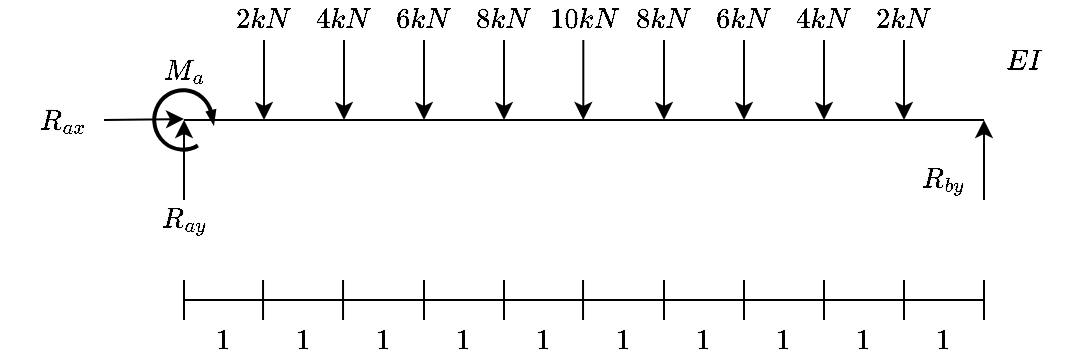 <mxfile version="15.4.1" type="device"><diagram id="FiKtef2zZlHdwufVhvLE" name="Page-1"><mxGraphModel dx="460" dy="723" grid="1" gridSize="10" guides="1" tooltips="1" connect="1" arrows="1" fold="1" page="1" pageScale="1" pageWidth="850" pageHeight="1100" math="1" shadow="0"><root><mxCell id="0"/><mxCell id="1" parent="0"/><mxCell id="oLorahuEdtdyb5DKPjhA-51" value="" style="endArrow=none;html=1;startArrow=none;" parent="1" edge="1"><mxGeometry width="50" height="50" relative="1" as="geometry"><mxPoint x="160" y="320" as="sourcePoint"/><mxPoint x="560" y="320" as="targetPoint"/></mxGeometry></mxCell><mxCell id="oLorahuEdtdyb5DKPjhA-52" value="" style="endArrow=classic;html=1;" parent="1" edge="1"><mxGeometry width="50" height="50" relative="1" as="geometry"><mxPoint x="120" y="320" as="sourcePoint"/><mxPoint x="160" y="319.5" as="targetPoint"/></mxGeometry></mxCell><mxCell id="oLorahuEdtdyb5DKPjhA-54" value="&lt;div&gt;$$R_{ay}$$&lt;/div&gt;" style="text;html=1;strokeColor=none;fillColor=none;align=center;verticalAlign=middle;whiteSpace=wrap;rounded=0;" parent="1" vertex="1"><mxGeometry x="140" y="360" width="40" height="20" as="geometry"/></mxCell><mxCell id="oLorahuEdtdyb5DKPjhA-56" value="$$EI$$" style="text;html=1;strokeColor=none;fillColor=none;align=center;verticalAlign=middle;whiteSpace=wrap;rounded=0;" parent="1" vertex="1"><mxGeometry x="560" y="280" width="40" height="20" as="geometry"/></mxCell><mxCell id="oLorahuEdtdyb5DKPjhA-57" value="" style="group" parent="1" vertex="1" connectable="0"><mxGeometry x="160" y="400" width="400" height="40" as="geometry"/></mxCell><mxCell id="oLorahuEdtdyb5DKPjhA-58" value="" style="endArrow=none;html=1;" parent="oLorahuEdtdyb5DKPjhA-57" edge="1"><mxGeometry width="50" height="50" relative="1" as="geometry"><mxPoint y="10" as="sourcePoint"/><mxPoint x="400" y="10" as="targetPoint"/></mxGeometry></mxCell><mxCell id="oLorahuEdtdyb5DKPjhA-59" value="" style="endArrow=none;html=1;" parent="oLorahuEdtdyb5DKPjhA-57" edge="1"><mxGeometry width="50" height="50" relative="1" as="geometry"><mxPoint y="20" as="sourcePoint"/><mxPoint as="targetPoint"/></mxGeometry></mxCell><mxCell id="oLorahuEdtdyb5DKPjhA-60" value="" style="endArrow=none;html=1;" parent="oLorahuEdtdyb5DKPjhA-57" edge="1"><mxGeometry width="50" height="50" relative="1" as="geometry"><mxPoint x="39.52" y="20" as="sourcePoint"/><mxPoint x="39.52" as="targetPoint"/></mxGeometry></mxCell><mxCell id="oLorahuEdtdyb5DKPjhA-61" value="" style="endArrow=none;html=1;" parent="oLorahuEdtdyb5DKPjhA-57" edge="1"><mxGeometry width="50" height="50" relative="1" as="geometry"><mxPoint x="79.52" y="20" as="sourcePoint"/><mxPoint x="79.52" as="targetPoint"/></mxGeometry></mxCell><mxCell id="oLorahuEdtdyb5DKPjhA-62" value="" style="endArrow=none;html=1;" parent="oLorahuEdtdyb5DKPjhA-57" edge="1"><mxGeometry width="50" height="50" relative="1" as="geometry"><mxPoint x="120" y="20" as="sourcePoint"/><mxPoint x="120" as="targetPoint"/></mxGeometry></mxCell><mxCell id="oLorahuEdtdyb5DKPjhA-63" value="" style="endArrow=none;html=1;" parent="oLorahuEdtdyb5DKPjhA-57" edge="1"><mxGeometry width="50" height="50" relative="1" as="geometry"><mxPoint x="160" y="20" as="sourcePoint"/><mxPoint x="160" as="targetPoint"/></mxGeometry></mxCell><mxCell id="oLorahuEdtdyb5DKPjhA-64" value="" style="endArrow=none;html=1;" parent="oLorahuEdtdyb5DKPjhA-57" edge="1"><mxGeometry width="50" height="50" relative="1" as="geometry"><mxPoint x="199.52" y="20" as="sourcePoint"/><mxPoint x="199.52" as="targetPoint"/></mxGeometry></mxCell><mxCell id="oLorahuEdtdyb5DKPjhA-65" value="" style="endArrow=none;html=1;" parent="oLorahuEdtdyb5DKPjhA-57" edge="1"><mxGeometry width="50" height="50" relative="1" as="geometry"><mxPoint x="240" y="20" as="sourcePoint"/><mxPoint x="240" as="targetPoint"/></mxGeometry></mxCell><mxCell id="oLorahuEdtdyb5DKPjhA-66" value="" style="endArrow=none;html=1;" parent="oLorahuEdtdyb5DKPjhA-57" edge="1"><mxGeometry width="50" height="50" relative="1" as="geometry"><mxPoint x="280" y="20" as="sourcePoint"/><mxPoint x="280" as="targetPoint"/></mxGeometry></mxCell><mxCell id="oLorahuEdtdyb5DKPjhA-67" value="" style="endArrow=none;html=1;" parent="oLorahuEdtdyb5DKPjhA-57" edge="1"><mxGeometry width="50" height="50" relative="1" as="geometry"><mxPoint x="320" y="20" as="sourcePoint"/><mxPoint x="320" as="targetPoint"/></mxGeometry></mxCell><mxCell id="oLorahuEdtdyb5DKPjhA-68" value="" style="endArrow=none;html=1;" parent="oLorahuEdtdyb5DKPjhA-57" edge="1"><mxGeometry width="50" height="50" relative="1" as="geometry"><mxPoint x="360" y="20" as="sourcePoint"/><mxPoint x="360" as="targetPoint"/></mxGeometry></mxCell><mxCell id="oLorahuEdtdyb5DKPjhA-69" value="" style="endArrow=none;html=1;" parent="oLorahuEdtdyb5DKPjhA-57" edge="1"><mxGeometry width="50" height="50" relative="1" as="geometry"><mxPoint x="400" y="20" as="sourcePoint"/><mxPoint x="400" as="targetPoint"/></mxGeometry></mxCell><mxCell id="oLorahuEdtdyb5DKPjhA-70" value="$$1$$" style="text;html=1;strokeColor=none;fillColor=none;align=center;verticalAlign=middle;whiteSpace=wrap;rounded=0;" parent="oLorahuEdtdyb5DKPjhA-57" vertex="1"><mxGeometry y="20" width="40" height="20" as="geometry"/></mxCell><mxCell id="oLorahuEdtdyb5DKPjhA-71" value="$$1$$" style="text;html=1;strokeColor=none;fillColor=none;align=center;verticalAlign=middle;whiteSpace=wrap;rounded=0;" parent="oLorahuEdtdyb5DKPjhA-57" vertex="1"><mxGeometry x="40" y="20" width="40" height="20" as="geometry"/></mxCell><mxCell id="oLorahuEdtdyb5DKPjhA-72" value="$$1$$" style="text;html=1;strokeColor=none;fillColor=none;align=center;verticalAlign=middle;whiteSpace=wrap;rounded=0;" parent="oLorahuEdtdyb5DKPjhA-57" vertex="1"><mxGeometry x="80" y="20" width="40" height="20" as="geometry"/></mxCell><mxCell id="oLorahuEdtdyb5DKPjhA-73" value="$$1$$" style="text;html=1;strokeColor=none;fillColor=none;align=center;verticalAlign=middle;whiteSpace=wrap;rounded=0;" parent="oLorahuEdtdyb5DKPjhA-57" vertex="1"><mxGeometry x="120" y="20" width="40" height="20" as="geometry"/></mxCell><mxCell id="oLorahuEdtdyb5DKPjhA-74" value="$$1$$" style="text;html=1;strokeColor=none;fillColor=none;align=center;verticalAlign=middle;whiteSpace=wrap;rounded=0;" parent="oLorahuEdtdyb5DKPjhA-57" vertex="1"><mxGeometry x="160" y="20" width="40" height="20" as="geometry"/></mxCell><mxCell id="oLorahuEdtdyb5DKPjhA-75" value="$$1$$" style="text;html=1;strokeColor=none;fillColor=none;align=center;verticalAlign=middle;whiteSpace=wrap;rounded=0;" parent="oLorahuEdtdyb5DKPjhA-57" vertex="1"><mxGeometry x="200" y="20" width="40" height="20" as="geometry"/></mxCell><mxCell id="oLorahuEdtdyb5DKPjhA-76" value="$$1$$" style="text;html=1;strokeColor=none;fillColor=none;align=center;verticalAlign=middle;whiteSpace=wrap;rounded=0;" parent="oLorahuEdtdyb5DKPjhA-57" vertex="1"><mxGeometry x="240" y="20" width="40" height="20" as="geometry"/></mxCell><mxCell id="oLorahuEdtdyb5DKPjhA-77" value="$$1$$" style="text;html=1;strokeColor=none;fillColor=none;align=center;verticalAlign=middle;whiteSpace=wrap;rounded=0;" parent="oLorahuEdtdyb5DKPjhA-57" vertex="1"><mxGeometry x="280" y="20" width="40" height="20" as="geometry"/></mxCell><mxCell id="oLorahuEdtdyb5DKPjhA-78" value="$$1$$" style="text;html=1;strokeColor=none;fillColor=none;align=center;verticalAlign=middle;whiteSpace=wrap;rounded=0;" parent="oLorahuEdtdyb5DKPjhA-57" vertex="1"><mxGeometry x="320" y="20" width="40" height="20" as="geometry"/></mxCell><mxCell id="oLorahuEdtdyb5DKPjhA-79" value="$$1$$" style="text;html=1;strokeColor=none;fillColor=none;align=center;verticalAlign=middle;whiteSpace=wrap;rounded=0;" parent="oLorahuEdtdyb5DKPjhA-57" vertex="1"><mxGeometry x="360" y="20" width="40" height="20" as="geometry"/></mxCell><mxCell id="oLorahuEdtdyb5DKPjhA-80" value="&lt;div&gt;$$R_{ax}$$&lt;/div&gt;" style="text;html=1;strokeColor=none;fillColor=none;align=center;verticalAlign=middle;whiteSpace=wrap;rounded=0;" parent="1" vertex="1"><mxGeometry x="80" y="310" width="40" height="20" as="geometry"/></mxCell><mxCell id="oLorahuEdtdyb5DKPjhA-81" value="&lt;div&gt;$$M_{a}$$&lt;/div&gt;" style="text;html=1;strokeColor=none;fillColor=none;align=center;verticalAlign=middle;whiteSpace=wrap;rounded=0;" parent="1" vertex="1"><mxGeometry x="140" y="285" width="40" height="20" as="geometry"/></mxCell><mxCell id="oLorahuEdtdyb5DKPjhA-83" value="" style="endArrow=classic;html=1;" parent="1" edge="1"><mxGeometry width="50" height="50" relative="1" as="geometry"><mxPoint x="160" y="360" as="sourcePoint"/><mxPoint x="160" y="320" as="targetPoint"/></mxGeometry></mxCell><mxCell id="oLorahuEdtdyb5DKPjhA-84" value="" style="verticalLabelPosition=bottom;html=1;verticalAlign=top;strokeWidth=2;shape=mxgraph.lean_mapping.physical_pull;pointerEvents=1;sketch=0;rotation=-180;flipH=1;" parent="1" vertex="1"><mxGeometry x="145" y="305" width="30" height="30" as="geometry"/></mxCell><mxCell id="oLorahuEdtdyb5DKPjhA-102" value="" style="endArrow=classic;html=1;" parent="1" edge="1"><mxGeometry width="50" height="50" relative="1" as="geometry"><mxPoint x="200" y="280" as="sourcePoint"/><mxPoint x="200" y="320" as="targetPoint"/></mxGeometry></mxCell><mxCell id="oLorahuEdtdyb5DKPjhA-103" value="" style="endArrow=classic;html=1;" parent="1" edge="1"><mxGeometry width="50" height="50" relative="1" as="geometry"><mxPoint x="240" y="280" as="sourcePoint"/><mxPoint x="240" y="320" as="targetPoint"/></mxGeometry></mxCell><mxCell id="oLorahuEdtdyb5DKPjhA-104" value="" style="endArrow=classic;html=1;" parent="1" edge="1"><mxGeometry width="50" height="50" relative="1" as="geometry"><mxPoint x="280" y="280" as="sourcePoint"/><mxPoint x="280" y="320" as="targetPoint"/></mxGeometry></mxCell><mxCell id="oLorahuEdtdyb5DKPjhA-105" value="" style="endArrow=classic;html=1;" parent="1" edge="1"><mxGeometry width="50" height="50" relative="1" as="geometry"><mxPoint x="320" y="280" as="sourcePoint"/><mxPoint x="320" y="320" as="targetPoint"/></mxGeometry></mxCell><mxCell id="oLorahuEdtdyb5DKPjhA-106" value="" style="endArrow=classic;html=1;" parent="1" edge="1"><mxGeometry width="50" height="50" relative="1" as="geometry"><mxPoint x="359.66" y="280" as="sourcePoint"/><mxPoint x="359.66" y="320" as="targetPoint"/></mxGeometry></mxCell><mxCell id="oLorahuEdtdyb5DKPjhA-107" value="" style="endArrow=classic;html=1;" parent="1" edge="1"><mxGeometry width="50" height="50" relative="1" as="geometry"><mxPoint x="400" y="280" as="sourcePoint"/><mxPoint x="400" y="320" as="targetPoint"/></mxGeometry></mxCell><mxCell id="oLorahuEdtdyb5DKPjhA-108" value="" style="endArrow=classic;html=1;" parent="1" edge="1"><mxGeometry width="50" height="50" relative="1" as="geometry"><mxPoint x="440" y="280" as="sourcePoint"/><mxPoint x="440" y="320" as="targetPoint"/></mxGeometry></mxCell><mxCell id="oLorahuEdtdyb5DKPjhA-109" value="" style="endArrow=classic;html=1;" parent="1" edge="1"><mxGeometry width="50" height="50" relative="1" as="geometry"><mxPoint x="480" y="280" as="sourcePoint"/><mxPoint x="480" y="320" as="targetPoint"/></mxGeometry></mxCell><mxCell id="oLorahuEdtdyb5DKPjhA-110" value="" style="endArrow=classic;html=1;" parent="1" edge="1"><mxGeometry width="50" height="50" relative="1" as="geometry"><mxPoint x="520" y="280" as="sourcePoint"/><mxPoint x="520" y="320" as="targetPoint"/></mxGeometry></mxCell><mxCell id="oLorahuEdtdyb5DKPjhA-111" value="$$2kN$$" style="text;html=1;strokeColor=none;fillColor=none;align=center;verticalAlign=middle;whiteSpace=wrap;rounded=0;" parent="1" vertex="1"><mxGeometry x="180" y="260" width="40" height="20" as="geometry"/></mxCell><mxCell id="oLorahuEdtdyb5DKPjhA-113" value="$$4kN$$" style="text;html=1;strokeColor=none;fillColor=none;align=center;verticalAlign=middle;whiteSpace=wrap;rounded=0;" parent="1" vertex="1"><mxGeometry x="220" y="260" width="40" height="20" as="geometry"/></mxCell><mxCell id="oLorahuEdtdyb5DKPjhA-115" value="$$6kN$$" style="text;html=1;strokeColor=none;fillColor=none;align=center;verticalAlign=middle;whiteSpace=wrap;rounded=0;" parent="1" vertex="1"><mxGeometry x="260" y="260" width="40" height="20" as="geometry"/></mxCell><mxCell id="oLorahuEdtdyb5DKPjhA-116" value="$$8kN$$" style="text;html=1;strokeColor=none;fillColor=none;align=center;verticalAlign=middle;whiteSpace=wrap;rounded=0;" parent="1" vertex="1"><mxGeometry x="300" y="260" width="40" height="20" as="geometry"/></mxCell><mxCell id="oLorahuEdtdyb5DKPjhA-117" value="$$10kN$$" style="text;html=1;strokeColor=none;fillColor=none;align=center;verticalAlign=middle;whiteSpace=wrap;rounded=0;" parent="1" vertex="1"><mxGeometry x="340" y="260" width="40" height="20" as="geometry"/></mxCell><mxCell id="oLorahuEdtdyb5DKPjhA-118" value="$$8kN$$" style="text;html=1;strokeColor=none;fillColor=none;align=center;verticalAlign=middle;whiteSpace=wrap;rounded=0;" parent="1" vertex="1"><mxGeometry x="380" y="260" width="40" height="20" as="geometry"/></mxCell><mxCell id="oLorahuEdtdyb5DKPjhA-119" value="$$6kN$$" style="text;html=1;strokeColor=none;fillColor=none;align=center;verticalAlign=middle;whiteSpace=wrap;rounded=0;" parent="1" vertex="1"><mxGeometry x="420" y="260" width="40" height="20" as="geometry"/></mxCell><mxCell id="oLorahuEdtdyb5DKPjhA-120" value="$$4kN$$" style="text;html=1;strokeColor=none;fillColor=none;align=center;verticalAlign=middle;whiteSpace=wrap;rounded=0;" parent="1" vertex="1"><mxGeometry x="460" y="260" width="40" height="20" as="geometry"/></mxCell><mxCell id="oLorahuEdtdyb5DKPjhA-121" value="$$2kN$$" style="text;html=1;strokeColor=none;fillColor=none;align=center;verticalAlign=middle;whiteSpace=wrap;rounded=0;" parent="1" vertex="1"><mxGeometry x="500" y="260" width="40" height="20" as="geometry"/></mxCell><mxCell id="BHktYvpaki-TCGU2zkNM-1" value="" style="endArrow=classic;html=1;" edge="1" parent="1"><mxGeometry width="50" height="50" relative="1" as="geometry"><mxPoint x="560" y="360" as="sourcePoint"/><mxPoint x="560" y="320" as="targetPoint"/></mxGeometry></mxCell><mxCell id="BHktYvpaki-TCGU2zkNM-2" value="&lt;div&gt;$$R_{by}$$&lt;/div&gt;" style="text;html=1;strokeColor=none;fillColor=none;align=center;verticalAlign=middle;whiteSpace=wrap;rounded=0;" vertex="1" parent="1"><mxGeometry x="520" y="340" width="40" height="20" as="geometry"/></mxCell></root></mxGraphModel></diagram></mxfile>